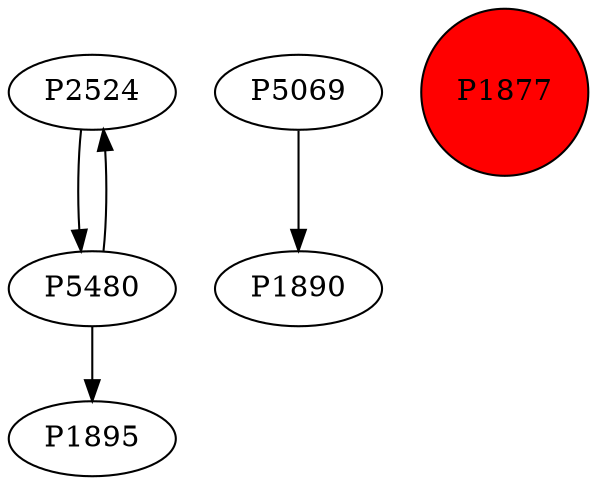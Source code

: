 digraph {
	P2524 -> P5480
	P5069 -> P1890
	P5480 -> P2524
	P5480 -> P1895
	P1877 [shape=circle]
	P1877 [style=filled]
	P1877 [fillcolor=red]
}
